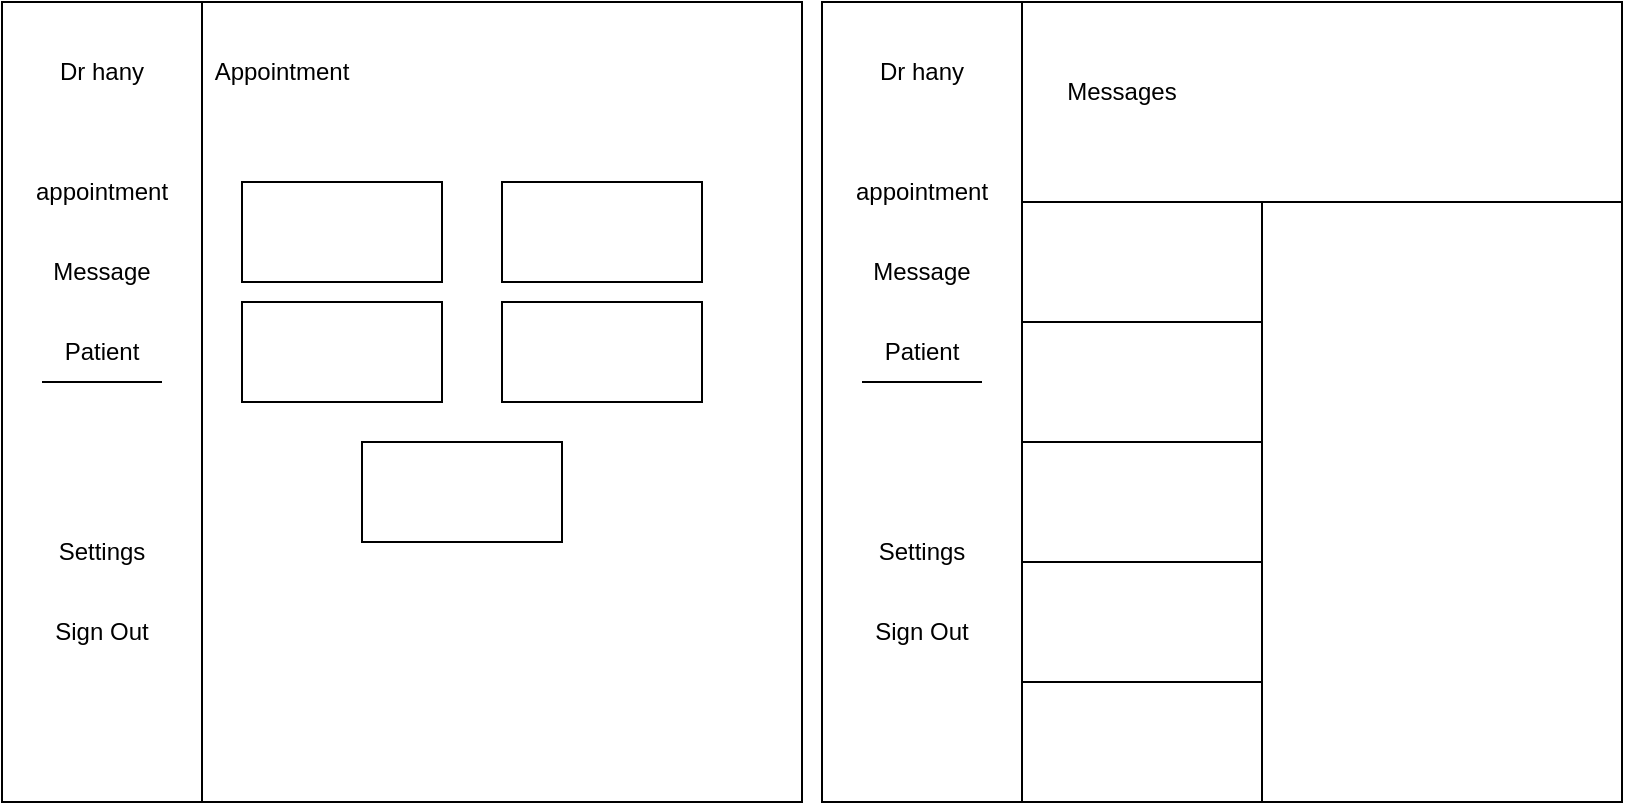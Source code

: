 <mxfile>
    <diagram id="M6gbvEe5u5tIf9oqfPm0" name="Page-1">
        <mxGraphModel dx="832" dy="475" grid="1" gridSize="10" guides="1" tooltips="1" connect="1" arrows="1" fold="1" page="1" pageScale="1" pageWidth="850" pageHeight="1100" math="0" shadow="0">
            <root>
                <mxCell id="0"/>
                <mxCell id="1" parent="0"/>
                <mxCell id="2" value="" style="whiteSpace=wrap;html=1;aspect=fixed;" parent="1" vertex="1">
                    <mxGeometry x="10" y="50" width="400" height="400" as="geometry"/>
                </mxCell>
                <mxCell id="4" value="" style="rounded=0;whiteSpace=wrap;html=1;direction=south;" parent="1" vertex="1">
                    <mxGeometry x="10" y="50" width="100" height="400" as="geometry"/>
                </mxCell>
                <mxCell id="5" value="Dr hany" style="text;html=1;strokeColor=none;fillColor=none;align=center;verticalAlign=middle;whiteSpace=wrap;rounded=0;" parent="1" vertex="1">
                    <mxGeometry x="30" y="70" width="60" height="30" as="geometry"/>
                </mxCell>
                <mxCell id="7" value="appointment" style="text;html=1;strokeColor=none;fillColor=none;align=center;verticalAlign=middle;whiteSpace=wrap;rounded=0;" parent="1" vertex="1">
                    <mxGeometry x="30" y="130" width="60" height="30" as="geometry"/>
                </mxCell>
                <mxCell id="8" value="Message" style="text;html=1;strokeColor=none;fillColor=none;align=center;verticalAlign=middle;whiteSpace=wrap;rounded=0;" parent="1" vertex="1">
                    <mxGeometry x="30" y="170" width="60" height="30" as="geometry"/>
                </mxCell>
                <mxCell id="9" value="Patient" style="text;html=1;strokeColor=none;fillColor=none;align=center;verticalAlign=middle;whiteSpace=wrap;rounded=0;" parent="1" vertex="1">
                    <mxGeometry x="30" y="210" width="60" height="30" as="geometry"/>
                </mxCell>
                <mxCell id="10" value="" style="endArrow=none;html=1;exitX=0;exitY=1;exitDx=0;exitDy=0;entryX=1;entryY=1;entryDx=0;entryDy=0;" parent="1" source="9" target="9" edge="1">
                    <mxGeometry width="50" height="50" relative="1" as="geometry">
                        <mxPoint x="40" y="340" as="sourcePoint"/>
                        <mxPoint x="90" y="290" as="targetPoint"/>
                    </mxGeometry>
                </mxCell>
                <mxCell id="11" value="Settings" style="text;html=1;strokeColor=none;fillColor=none;align=center;verticalAlign=middle;whiteSpace=wrap;rounded=0;" parent="1" vertex="1">
                    <mxGeometry x="30" y="310" width="60" height="30" as="geometry"/>
                </mxCell>
                <mxCell id="12" value="Sign Out" style="text;html=1;strokeColor=none;fillColor=none;align=center;verticalAlign=middle;whiteSpace=wrap;rounded=0;" parent="1" vertex="1">
                    <mxGeometry x="30" y="350" width="60" height="30" as="geometry"/>
                </mxCell>
                <mxCell id="13" value="Appointment" style="text;html=1;strokeColor=none;fillColor=none;align=center;verticalAlign=middle;whiteSpace=wrap;rounded=0;" parent="1" vertex="1">
                    <mxGeometry x="120" y="70" width="60" height="30" as="geometry"/>
                </mxCell>
                <mxCell id="15" value="" style="rounded=0;whiteSpace=wrap;html=1;" vertex="1" parent="1">
                    <mxGeometry x="130" y="140" width="100" height="50" as="geometry"/>
                </mxCell>
                <mxCell id="16" value="" style="rounded=0;whiteSpace=wrap;html=1;" vertex="1" parent="1">
                    <mxGeometry x="130" y="200" width="100" height="50" as="geometry"/>
                </mxCell>
                <mxCell id="17" value="" style="rounded=0;whiteSpace=wrap;html=1;" vertex="1" parent="1">
                    <mxGeometry x="260" y="140" width="100" height="50" as="geometry"/>
                </mxCell>
                <mxCell id="18" value="" style="rounded=0;whiteSpace=wrap;html=1;" vertex="1" parent="1">
                    <mxGeometry x="260" y="200" width="100" height="50" as="geometry"/>
                </mxCell>
                <mxCell id="19" value="" style="rounded=0;whiteSpace=wrap;html=1;" vertex="1" parent="1">
                    <mxGeometry x="190" y="270" width="100" height="50" as="geometry"/>
                </mxCell>
                <mxCell id="21" value="" style="whiteSpace=wrap;html=1;aspect=fixed;" vertex="1" parent="1">
                    <mxGeometry x="420" y="50" width="400" height="400" as="geometry"/>
                </mxCell>
                <mxCell id="22" value="" style="rounded=0;whiteSpace=wrap;html=1;direction=south;" vertex="1" parent="1">
                    <mxGeometry x="420" y="50" width="100" height="400" as="geometry"/>
                </mxCell>
                <mxCell id="23" value="Dr hany" style="text;html=1;strokeColor=none;fillColor=none;align=center;verticalAlign=middle;whiteSpace=wrap;rounded=0;" vertex="1" parent="1">
                    <mxGeometry x="440" y="70" width="60" height="30" as="geometry"/>
                </mxCell>
                <mxCell id="24" value="appointment" style="text;html=1;strokeColor=none;fillColor=none;align=center;verticalAlign=middle;whiteSpace=wrap;rounded=0;" vertex="1" parent="1">
                    <mxGeometry x="440" y="130" width="60" height="30" as="geometry"/>
                </mxCell>
                <mxCell id="25" value="Message" style="text;html=1;strokeColor=none;fillColor=none;align=center;verticalAlign=middle;whiteSpace=wrap;rounded=0;" vertex="1" parent="1">
                    <mxGeometry x="440" y="170" width="60" height="30" as="geometry"/>
                </mxCell>
                <mxCell id="26" value="Patient" style="text;html=1;strokeColor=none;fillColor=none;align=center;verticalAlign=middle;whiteSpace=wrap;rounded=0;" vertex="1" parent="1">
                    <mxGeometry x="440" y="210" width="60" height="30" as="geometry"/>
                </mxCell>
                <mxCell id="27" value="" style="endArrow=none;html=1;exitX=0;exitY=1;exitDx=0;exitDy=0;entryX=1;entryY=1;entryDx=0;entryDy=0;" edge="1" parent="1" source="26" target="26">
                    <mxGeometry width="50" height="50" relative="1" as="geometry">
                        <mxPoint x="450" y="340" as="sourcePoint"/>
                        <mxPoint x="500" y="290" as="targetPoint"/>
                    </mxGeometry>
                </mxCell>
                <mxCell id="28" value="Settings" style="text;html=1;strokeColor=none;fillColor=none;align=center;verticalAlign=middle;whiteSpace=wrap;rounded=0;" vertex="1" parent="1">
                    <mxGeometry x="440" y="310" width="60" height="30" as="geometry"/>
                </mxCell>
                <mxCell id="29" value="Sign Out" style="text;html=1;strokeColor=none;fillColor=none;align=center;verticalAlign=middle;whiteSpace=wrap;rounded=0;" vertex="1" parent="1">
                    <mxGeometry x="440" y="350" width="60" height="30" as="geometry"/>
                </mxCell>
                <mxCell id="38" value="Messages" style="text;html=1;strokeColor=none;fillColor=none;align=center;verticalAlign=middle;whiteSpace=wrap;rounded=0;" vertex="1" parent="1">
                    <mxGeometry x="540" y="80" width="60" height="30" as="geometry"/>
                </mxCell>
                <mxCell id="40" value="" style="rounded=0;whiteSpace=wrap;html=1;" vertex="1" parent="1">
                    <mxGeometry x="520" y="210" width="120" height="60" as="geometry"/>
                </mxCell>
                <mxCell id="41" value="" style="rounded=0;whiteSpace=wrap;html=1;" vertex="1" parent="1">
                    <mxGeometry x="520" y="270" width="120" height="60" as="geometry"/>
                </mxCell>
                <mxCell id="42" value="" style="rounded=0;whiteSpace=wrap;html=1;" vertex="1" parent="1">
                    <mxGeometry x="520" y="330" width="120" height="60" as="geometry"/>
                </mxCell>
                <mxCell id="43" value="" style="rounded=0;whiteSpace=wrap;html=1;" vertex="1" parent="1">
                    <mxGeometry x="520" y="390" width="120" height="60" as="geometry"/>
                </mxCell>
                <mxCell id="44" value="" style="rounded=0;whiteSpace=wrap;html=1;" vertex="1" parent="1">
                    <mxGeometry x="520" y="150" width="120" height="60" as="geometry"/>
                </mxCell>
                <mxCell id="45" value="" style="rounded=0;whiteSpace=wrap;html=1;direction=south;" vertex="1" parent="1">
                    <mxGeometry x="640" y="150" width="180" height="300" as="geometry"/>
                </mxCell>
            </root>
        </mxGraphModel>
    </diagram>
</mxfile>